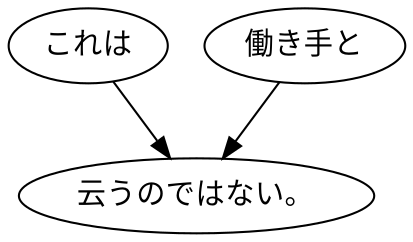 digraph graph6665 {
	node0 [label="これは"];
	node1 [label="働き手と"];
	node2 [label="云うのではない。"];
	node0 -> node2;
	node1 -> node2;
}
